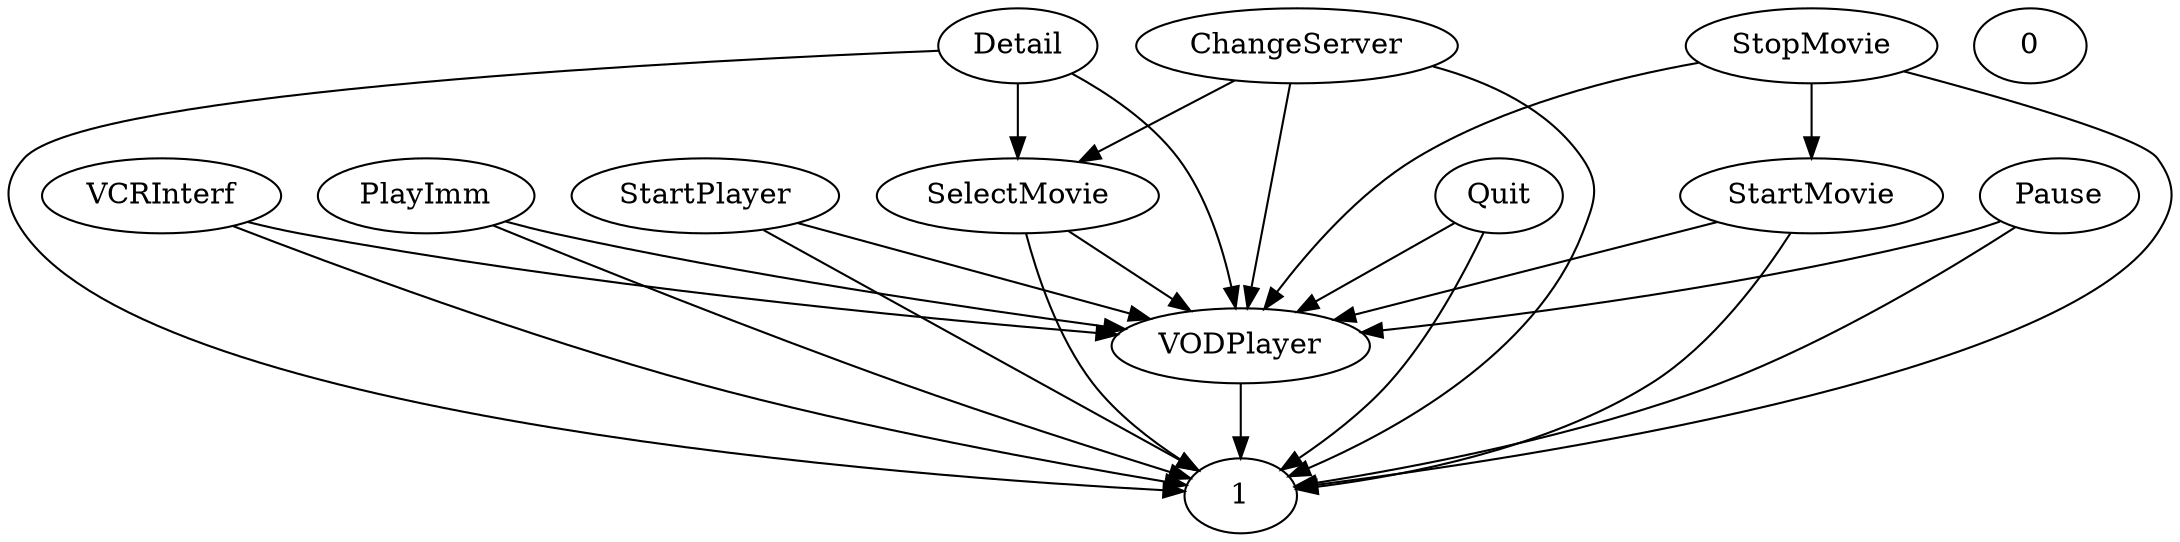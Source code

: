 digraph G {
  Detail;
  ChangeServer;
  VCRInterf;
  PlayImm;
  SelectMovie;
  StartPlayer;
  Quit;
  StartMovie;
  StopMovie;
  0;
  VODPlayer;
  1;
  Pause;
  PlayImm -> VODPlayer;
  StartPlayer -> VODPlayer;
  Quit -> VODPlayer;
  SelectMovie -> VODPlayer;
  VCRInterf -> VODPlayer;
  ChangeServer -> SelectMovie;
  StopMovie -> StartMovie;
  Pause -> VODPlayer;
  StartMovie -> VODPlayer;
  VODPlayer -> 1;
  Detail -> SelectMovie;
  Detail -> VODPlayer;
  ChangeServer -> VODPlayer;
  VCRInterf -> 1;
  PlayImm -> 1;
  SelectMovie -> 1;
  StartPlayer -> 1;
  Quit -> 1;
  StartMovie -> 1;
  StopMovie -> VODPlayer;
  StopMovie -> 1;
  Pause -> 1;
  Detail -> 1;
  ChangeServer -> 1;
}
